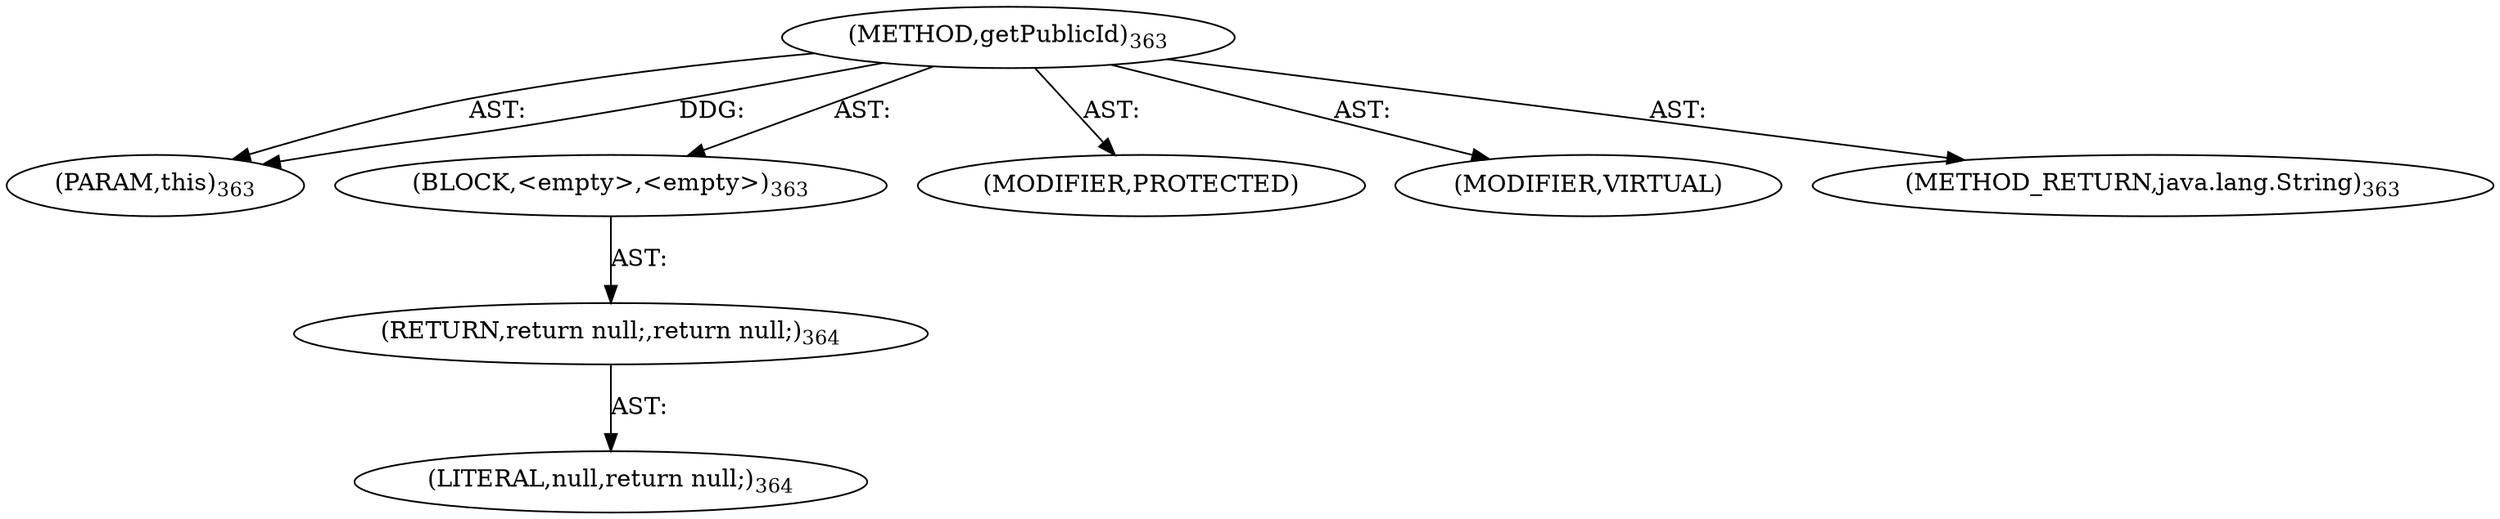 digraph "getPublicId" {  
"111669149706" [label = <(METHOD,getPublicId)<SUB>363</SUB>> ]
"115964117017" [label = <(PARAM,this)<SUB>363</SUB>> ]
"25769803803" [label = <(BLOCK,&lt;empty&gt;,&lt;empty&gt;)<SUB>363</SUB>> ]
"146028888066" [label = <(RETURN,return null;,return null;)<SUB>364</SUB>> ]
"90194313247" [label = <(LITERAL,null,return null;)<SUB>364</SUB>> ]
"133143986204" [label = <(MODIFIER,PROTECTED)> ]
"133143986205" [label = <(MODIFIER,VIRTUAL)> ]
"128849018890" [label = <(METHOD_RETURN,java.lang.String)<SUB>363</SUB>> ]
  "111669149706" -> "115964117017"  [ label = "AST: "] 
  "111669149706" -> "25769803803"  [ label = "AST: "] 
  "111669149706" -> "133143986204"  [ label = "AST: "] 
  "111669149706" -> "133143986205"  [ label = "AST: "] 
  "111669149706" -> "128849018890"  [ label = "AST: "] 
  "25769803803" -> "146028888066"  [ label = "AST: "] 
  "146028888066" -> "90194313247"  [ label = "AST: "] 
  "111669149706" -> "115964117017"  [ label = "DDG: "] 
}
